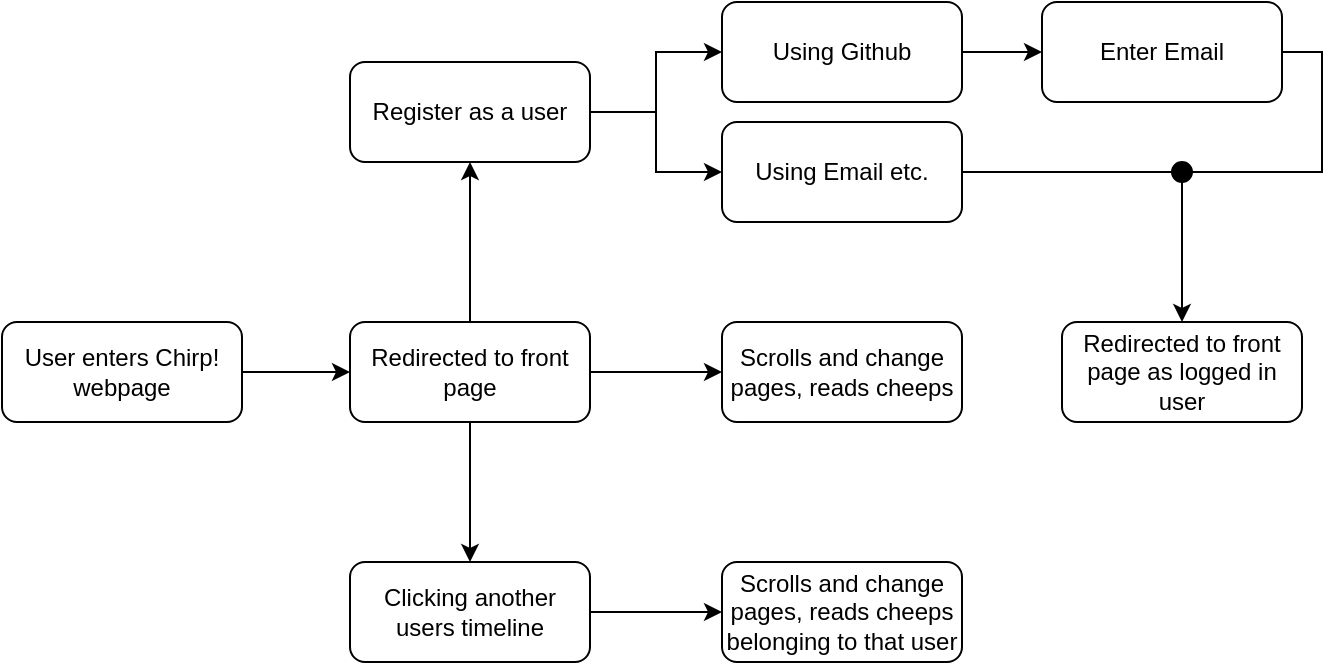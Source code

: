 <mxfile version="25.0.2" pages="2">
  <diagram name="UnAuthorized" id="7iGA7By36Y4b0SoPhv3E">
    <mxGraphModel dx="848" dy="639" grid="1" gridSize="10" guides="1" tooltips="1" connect="1" arrows="1" fold="1" page="1" pageScale="1" pageWidth="827" pageHeight="1169" math="0" shadow="0">
      <root>
        <mxCell id="0" />
        <mxCell id="1" parent="0" />
        <mxCell id="LNXX1sQD1SwC8qZikEQW-3" style="edgeStyle=orthogonalEdgeStyle;rounded=0;orthogonalLoop=1;jettySize=auto;html=1;exitX=1;exitY=0.5;exitDx=0;exitDy=0;entryX=0;entryY=0.5;entryDx=0;entryDy=0;" edge="1" parent="1" source="LNXX1sQD1SwC8qZikEQW-1" target="LNXX1sQD1SwC8qZikEQW-2">
          <mxGeometry relative="1" as="geometry" />
        </mxCell>
        <mxCell id="LNXX1sQD1SwC8qZikEQW-1" value="User enters Chirp! webpage" style="rounded=1;whiteSpace=wrap;html=1;" vertex="1" parent="1">
          <mxGeometry x="120" y="550" width="120" height="50" as="geometry" />
        </mxCell>
        <mxCell id="LNXX1sQD1SwC8qZikEQW-5" style="edgeStyle=orthogonalEdgeStyle;rounded=0;orthogonalLoop=1;jettySize=auto;html=1;exitX=1;exitY=0.5;exitDx=0;exitDy=0;entryX=0;entryY=0.5;entryDx=0;entryDy=0;" edge="1" parent="1" source="LNXX1sQD1SwC8qZikEQW-2" target="LNXX1sQD1SwC8qZikEQW-4">
          <mxGeometry relative="1" as="geometry" />
        </mxCell>
        <mxCell id="ZbCrw22ewM9lhoEVSEWy-4" style="edgeStyle=orthogonalEdgeStyle;rounded=0;orthogonalLoop=1;jettySize=auto;html=1;exitX=0.5;exitY=0;exitDx=0;exitDy=0;entryX=0.5;entryY=1;entryDx=0;entryDy=0;" edge="1" parent="1" source="LNXX1sQD1SwC8qZikEQW-2" target="ZbCrw22ewM9lhoEVSEWy-3">
          <mxGeometry relative="1" as="geometry" />
        </mxCell>
        <mxCell id="LNXX1sQD1SwC8qZikEQW-2" value="Redirected to front page" style="rounded=1;whiteSpace=wrap;html=1;" vertex="1" parent="1">
          <mxGeometry x="294" y="550" width="120" height="50" as="geometry" />
        </mxCell>
        <mxCell id="LNXX1sQD1SwC8qZikEQW-8" style="edgeStyle=orthogonalEdgeStyle;rounded=0;orthogonalLoop=1;jettySize=auto;html=1;exitX=0.5;exitY=1;exitDx=0;exitDy=0;entryX=0.5;entryY=0;entryDx=0;entryDy=0;" edge="1" parent="1" source="LNXX1sQD1SwC8qZikEQW-2" target="LNXX1sQD1SwC8qZikEQW-6">
          <mxGeometry relative="1" as="geometry" />
        </mxCell>
        <mxCell id="LNXX1sQD1SwC8qZikEQW-4" value="Scrolls and change pages, reads cheeps" style="rounded=1;whiteSpace=wrap;html=1;" vertex="1" parent="1">
          <mxGeometry x="480" y="550" width="120" height="50" as="geometry" />
        </mxCell>
        <mxCell id="ZbCrw22ewM9lhoEVSEWy-2" style="edgeStyle=orthogonalEdgeStyle;rounded=0;orthogonalLoop=1;jettySize=auto;html=1;exitX=1;exitY=0.5;exitDx=0;exitDy=0;entryX=0;entryY=0.5;entryDx=0;entryDy=0;" edge="1" parent="1" source="LNXX1sQD1SwC8qZikEQW-6" target="ZbCrw22ewM9lhoEVSEWy-1">
          <mxGeometry relative="1" as="geometry" />
        </mxCell>
        <mxCell id="LNXX1sQD1SwC8qZikEQW-6" value="Clicking another users timeline" style="rounded=1;whiteSpace=wrap;html=1;" vertex="1" parent="1">
          <mxGeometry x="294" y="670" width="120" height="50" as="geometry" />
        </mxCell>
        <mxCell id="ZbCrw22ewM9lhoEVSEWy-1" value="Scrolls and change pages, reads cheeps belonging to that user" style="rounded=1;whiteSpace=wrap;html=1;" vertex="1" parent="1">
          <mxGeometry x="480" y="670" width="120" height="50" as="geometry" />
        </mxCell>
        <mxCell id="ZbCrw22ewM9lhoEVSEWy-7" style="edgeStyle=orthogonalEdgeStyle;rounded=0;orthogonalLoop=1;jettySize=auto;html=1;exitX=1;exitY=0.5;exitDx=0;exitDy=0;entryX=0;entryY=0.5;entryDx=0;entryDy=0;" edge="1" parent="1" source="ZbCrw22ewM9lhoEVSEWy-3" target="ZbCrw22ewM9lhoEVSEWy-6">
          <mxGeometry relative="1" as="geometry" />
        </mxCell>
        <mxCell id="ZbCrw22ewM9lhoEVSEWy-8" style="edgeStyle=orthogonalEdgeStyle;rounded=0;orthogonalLoop=1;jettySize=auto;html=1;exitX=1;exitY=0.5;exitDx=0;exitDy=0;entryX=0;entryY=0.5;entryDx=0;entryDy=0;" edge="1" parent="1" source="ZbCrw22ewM9lhoEVSEWy-3" target="ZbCrw22ewM9lhoEVSEWy-5">
          <mxGeometry relative="1" as="geometry" />
        </mxCell>
        <mxCell id="ZbCrw22ewM9lhoEVSEWy-3" value="Register as a user" style="rounded=1;whiteSpace=wrap;html=1;" vertex="1" parent="1">
          <mxGeometry x="294" y="420" width="120" height="50" as="geometry" />
        </mxCell>
        <mxCell id="ZbCrw22ewM9lhoEVSEWy-10" style="edgeStyle=orthogonalEdgeStyle;rounded=0;orthogonalLoop=1;jettySize=auto;html=1;exitX=1;exitY=0.5;exitDx=0;exitDy=0;entryX=0;entryY=0.5;entryDx=0;entryDy=0;" edge="1" parent="1" source="ZbCrw22ewM9lhoEVSEWy-5" target="ZbCrw22ewM9lhoEVSEWy-9">
          <mxGeometry relative="1" as="geometry" />
        </mxCell>
        <mxCell id="ZbCrw22ewM9lhoEVSEWy-5" value="Using Github" style="rounded=1;whiteSpace=wrap;html=1;" vertex="1" parent="1">
          <mxGeometry x="480" y="390" width="120" height="50" as="geometry" />
        </mxCell>
        <mxCell id="ZbCrw22ewM9lhoEVSEWy-18" style="edgeStyle=orthogonalEdgeStyle;rounded=0;orthogonalLoop=1;jettySize=auto;html=1;exitX=1;exitY=0.5;exitDx=0;exitDy=0;entryX=0.5;entryY=0;entryDx=0;entryDy=0;endArrow=none;endFill=0;" edge="1" parent="1" source="ZbCrw22ewM9lhoEVSEWy-6" target="ZbCrw22ewM9lhoEVSEWy-16">
          <mxGeometry relative="1" as="geometry">
            <Array as="points">
              <mxPoint x="710" y="475" />
            </Array>
          </mxGeometry>
        </mxCell>
        <mxCell id="ZbCrw22ewM9lhoEVSEWy-6" value="Using Email etc." style="rounded=1;whiteSpace=wrap;html=1;" vertex="1" parent="1">
          <mxGeometry x="480" y="450" width="120" height="50" as="geometry" />
        </mxCell>
        <mxCell id="ZbCrw22ewM9lhoEVSEWy-19" style="edgeStyle=orthogonalEdgeStyle;rounded=0;orthogonalLoop=1;jettySize=auto;html=1;exitX=1;exitY=0.5;exitDx=0;exitDy=0;entryX=1;entryY=0.5;entryDx=0;entryDy=0;endArrow=none;endFill=0;" edge="1" parent="1" source="ZbCrw22ewM9lhoEVSEWy-9" target="ZbCrw22ewM9lhoEVSEWy-16">
          <mxGeometry relative="1" as="geometry" />
        </mxCell>
        <mxCell id="ZbCrw22ewM9lhoEVSEWy-9" value="Enter Email" style="rounded=1;whiteSpace=wrap;html=1;" vertex="1" parent="1">
          <mxGeometry x="640" y="390" width="120" height="50" as="geometry" />
        </mxCell>
        <mxCell id="ZbCrw22ewM9lhoEVSEWy-13" value="Redirected to front page as logged in user" style="rounded=1;whiteSpace=wrap;html=1;" vertex="1" parent="1">
          <mxGeometry x="650" y="550" width="120" height="50" as="geometry" />
        </mxCell>
        <mxCell id="ZbCrw22ewM9lhoEVSEWy-17" style="edgeStyle=orthogonalEdgeStyle;rounded=0;orthogonalLoop=1;jettySize=auto;html=1;exitX=0.5;exitY=1;exitDx=0;exitDy=0;entryX=0.5;entryY=0;entryDx=0;entryDy=0;" edge="1" parent="1" source="ZbCrw22ewM9lhoEVSEWy-16" target="ZbCrw22ewM9lhoEVSEWy-13">
          <mxGeometry relative="1" as="geometry" />
        </mxCell>
        <mxCell id="ZbCrw22ewM9lhoEVSEWy-16" value="" style="ellipse;whiteSpace=wrap;html=1;aspect=fixed;fillColor=#000000;" vertex="1" parent="1">
          <mxGeometry x="705" y="470" width="10" height="10" as="geometry" />
        </mxCell>
      </root>
    </mxGraphModel>
  </diagram>
  <diagram id="HDTLSbS6-kCpyjszzW7G" name="Authorized">
    <mxGraphModel dx="1018" dy="767" grid="1" gridSize="10" guides="1" tooltips="1" connect="1" arrows="1" fold="1" page="1" pageScale="1" pageWidth="827" pageHeight="1169" math="0" shadow="0">
      <root>
        <mxCell id="0" />
        <mxCell id="1" parent="0" />
        <mxCell id="O9Tvdmm-pz5Xp2jqDVTU-1" style="edgeStyle=orthogonalEdgeStyle;rounded=0;orthogonalLoop=1;jettySize=auto;html=1;exitX=1;exitY=0.5;exitDx=0;exitDy=0;entryX=0;entryY=0.5;entryDx=0;entryDy=0;" edge="1" parent="1" source="O9Tvdmm-pz5Xp2jqDVTU-2" target="O9Tvdmm-pz5Xp2jqDVTU-5">
          <mxGeometry relative="1" as="geometry">
            <mxPoint x="210" y="655" as="targetPoint" />
          </mxGeometry>
        </mxCell>
        <mxCell id="O9Tvdmm-pz5Xp2jqDVTU-2" value="User enters Chirp! webpage" style="rounded=1;whiteSpace=wrap;html=1;" vertex="1" parent="1">
          <mxGeometry x="40" y="630" width="120" height="50" as="geometry" />
        </mxCell>
        <mxCell id="O9Tvdmm-pz5Xp2jqDVTU-3" style="edgeStyle=orthogonalEdgeStyle;rounded=0;orthogonalLoop=1;jettySize=auto;html=1;exitX=0.5;exitY=1;exitDx=0;exitDy=0;entryX=0.5;entryY=0;entryDx=0;entryDy=0;" edge="1" parent="1" source="O9Tvdmm-pz5Xp2jqDVTU-5" target="O9Tvdmm-pz5Xp2jqDVTU-7">
          <mxGeometry relative="1" as="geometry" />
        </mxCell>
        <mxCell id="O9Tvdmm-pz5Xp2jqDVTU-4" value="Cookies ensure user is already&lt;div&gt;recognized and logged in&lt;/div&gt;" style="edgeStyle=orthogonalEdgeStyle;rounded=0;orthogonalLoop=1;jettySize=auto;html=1;entryX=0;entryY=0.5;entryDx=0;entryDy=0;" edge="1" parent="1" target="O9Tvdmm-pz5Xp2jqDVTU-8">
          <mxGeometry relative="1" as="geometry">
            <Array as="points">
              <mxPoint x="240" y="770" />
              <mxPoint x="340" y="770" />
              <mxPoint x="340" y="855" />
            </Array>
            <mxPoint x="240" y="750" as="sourcePoint" />
          </mxGeometry>
        </mxCell>
        <mxCell id="O9Tvdmm-pz5Xp2jqDVTU-5" value="Redirected to front page" style="rounded=1;whiteSpace=wrap;html=1;" vertex="1" parent="1">
          <mxGeometry x="380" y="630" width="120" height="50" as="geometry" />
        </mxCell>
        <mxCell id="O9Tvdmm-pz5Xp2jqDVTU-6" style="edgeStyle=orthogonalEdgeStyle;rounded=0;orthogonalLoop=1;jettySize=auto;html=1;exitX=0.5;exitY=1;exitDx=0;exitDy=0;entryX=0.5;entryY=0;entryDx=0;entryDy=0;" edge="1" parent="1" source="O9Tvdmm-pz5Xp2jqDVTU-7" target="O9Tvdmm-pz5Xp2jqDVTU-8">
          <mxGeometry relative="1" as="geometry" />
        </mxCell>
        <mxCell id="O9Tvdmm-pz5Xp2jqDVTU-7" value="User logs in" style="rounded=1;whiteSpace=wrap;html=1;" vertex="1" parent="1">
          <mxGeometry x="420" y="740" width="120" height="50" as="geometry" />
        </mxCell>
        <mxCell id="O9Tvdmm-pz5Xp2jqDVTU-8" value="User checks personal feed" style="rounded=1;whiteSpace=wrap;html=1;" vertex="1" parent="1">
          <mxGeometry x="420" y="830" width="120" height="50" as="geometry" />
        </mxCell>
      </root>
    </mxGraphModel>
  </diagram>
</mxfile>
